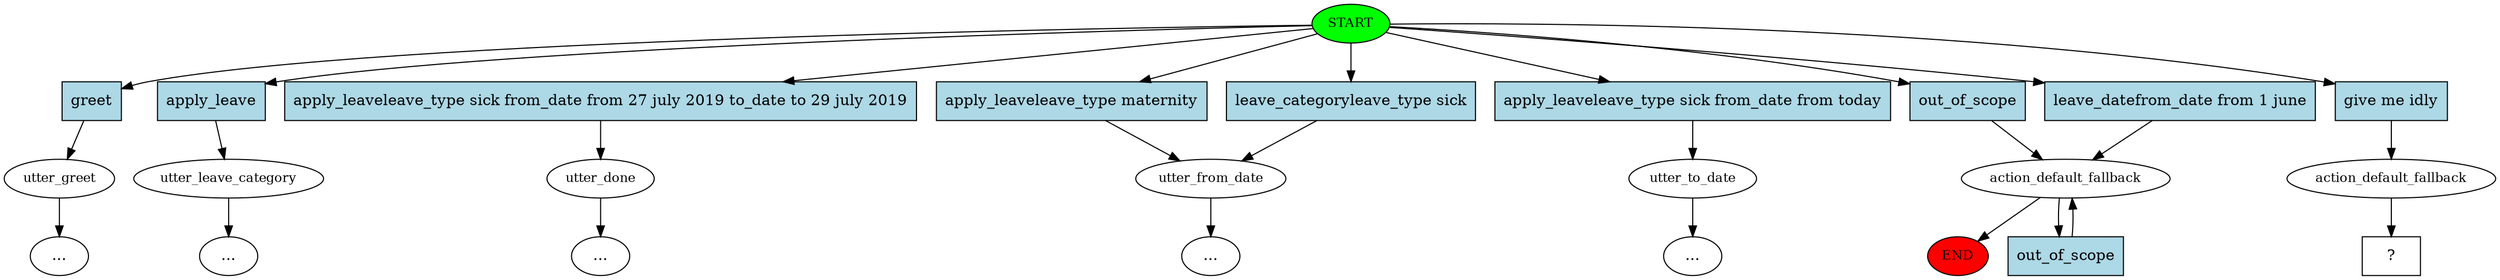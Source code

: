 digraph  {
0 [class="start active", fillcolor=green, fontsize=12, label=START, style=filled];
"-1" [class=end, fillcolor=red, fontsize=12, label=END, style=filled];
1 [class="", fontsize=12, label=utter_greet];
3 [class="", fontsize=12, label=utter_leave_category];
7 [class="", fontsize=12, label=utter_done];
"-9" [class=ellipsis, label="..."];
9 [class="", fontsize=12, label=utter_from_date];
16 [class="", fontsize=12, label=utter_to_date];
"-18" [class=ellipsis, label="..."];
"-19" [class=ellipsis, label="..."];
19 [class="", fontsize=12, label=action_default_fallback];
"-22" [class=ellipsis, label="..."];
"-25" [class=ellipsis, label="..."];
28 [class=active, fontsize=12, label=action_default_fallback];
29 [class="intent dashed active", label="  ?  ", shape=rect];
30 [class=intent, fillcolor=lightblue, label=greet, shape=rect, style=filled];
31 [class=intent, fillcolor=lightblue, label=apply_leave, shape=rect, style=filled];
32 [class=intent, fillcolor=lightblue, label="apply_leaveleave_type sick from_date from 27 july 2019 to_date to 29 july 2019", shape=rect, style=filled];
33 [class=intent, fillcolor=lightblue, label="apply_leaveleave_type maternity", shape=rect, style=filled];
34 [class=intent, fillcolor=lightblue, label="leave_categoryleave_type sick", shape=rect, style=filled];
35 [class=intent, fillcolor=lightblue, label="apply_leaveleave_type sick from_date from today", shape=rect, style=filled];
36 [class=intent, fillcolor=lightblue, label=out_of_scope, shape=rect, style=filled];
37 [class=intent, fillcolor=lightblue, label="leave_datefrom_date from 1 june", shape=rect, style=filled];
38 [class="intent active", fillcolor=lightblue, label="give me idly", shape=rect, style=filled];
39 [class=intent, fillcolor=lightblue, label=out_of_scope, shape=rect, style=filled];
0 -> 30  [class="", key=0];
0 -> 31  [class="", key=0];
0 -> 32  [class="", key=0];
0 -> 33  [class="", key=0];
0 -> 34  [class="", key=0];
0 -> 35  [class="", key=0];
0 -> 36  [class="", key=0];
0 -> 37  [class="", key=0];
0 -> 38  [class=active, key=0];
1 -> "-25"  [class="", key=NONE, label=""];
3 -> "-22"  [class="", key=NONE, label=""];
7 -> "-9"  [class="", key=NONE, label=""];
9 -> "-19"  [class="", key=NONE, label=""];
16 -> "-18"  [class="", key=NONE, label=""];
19 -> "-1"  [class="", key=NONE, label=""];
19 -> 39  [class="", key=0];
28 -> 29  [class=active, key=NONE, label=""];
30 -> 1  [class="", key=0];
31 -> 3  [class="", key=0];
32 -> 7  [class="", key=0];
33 -> 9  [class="", key=0];
34 -> 9  [class="", key=0];
35 -> 16  [class="", key=0];
36 -> 19  [class="", key=0];
37 -> 19  [class="", key=0];
38 -> 28  [class=active, key=0];
39 -> 19  [class="", key=0];
}
